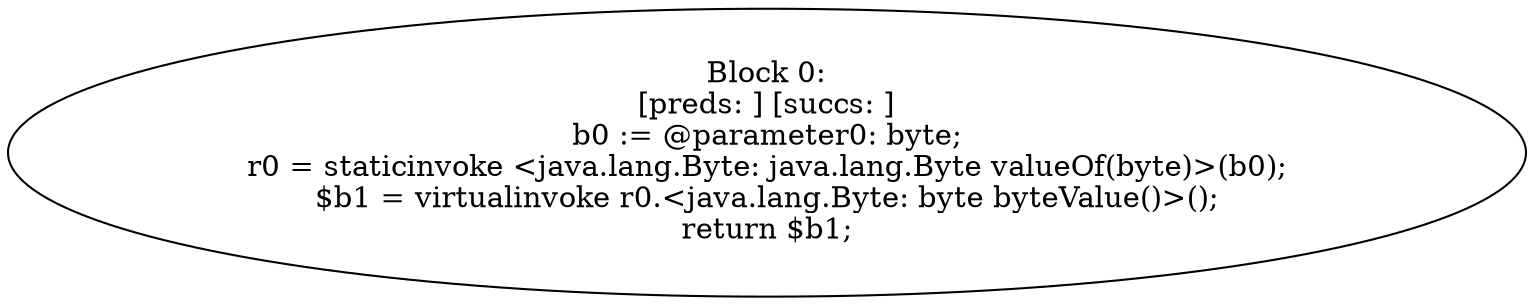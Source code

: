 digraph "unitGraph" {
    "Block 0:
[preds: ] [succs: ]
b0 := @parameter0: byte;
r0 = staticinvoke <java.lang.Byte: java.lang.Byte valueOf(byte)>(b0);
$b1 = virtualinvoke r0.<java.lang.Byte: byte byteValue()>();
return $b1;
"
}

